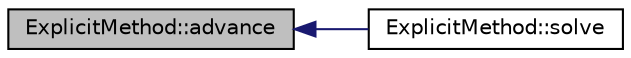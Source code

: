 digraph "ExplicitMethod::advance"
{
  edge [fontname="Helvetica",fontsize="10",labelfontname="Helvetica",labelfontsize="10"];
  node [fontname="Helvetica",fontsize="10",shape=record];
  rankdir="LR";
  Node3 [label="ExplicitMethod::advance",height=0.2,width=0.4,color="black", fillcolor="grey75", style="filled", fontcolor="black"];
  Node3 -> Node4 [dir="back",color="midnightblue",fontsize="10",style="solid",fontname="Helvetica"];
  Node4 [label="ExplicitMethod::solve",height=0.2,width=0.4,color="black", fillcolor="white", style="filled",URL="$class_explicit_method.html#a096efa29c4315794c60182e31c54a45e",tooltip="Abstract solve. "];
}
